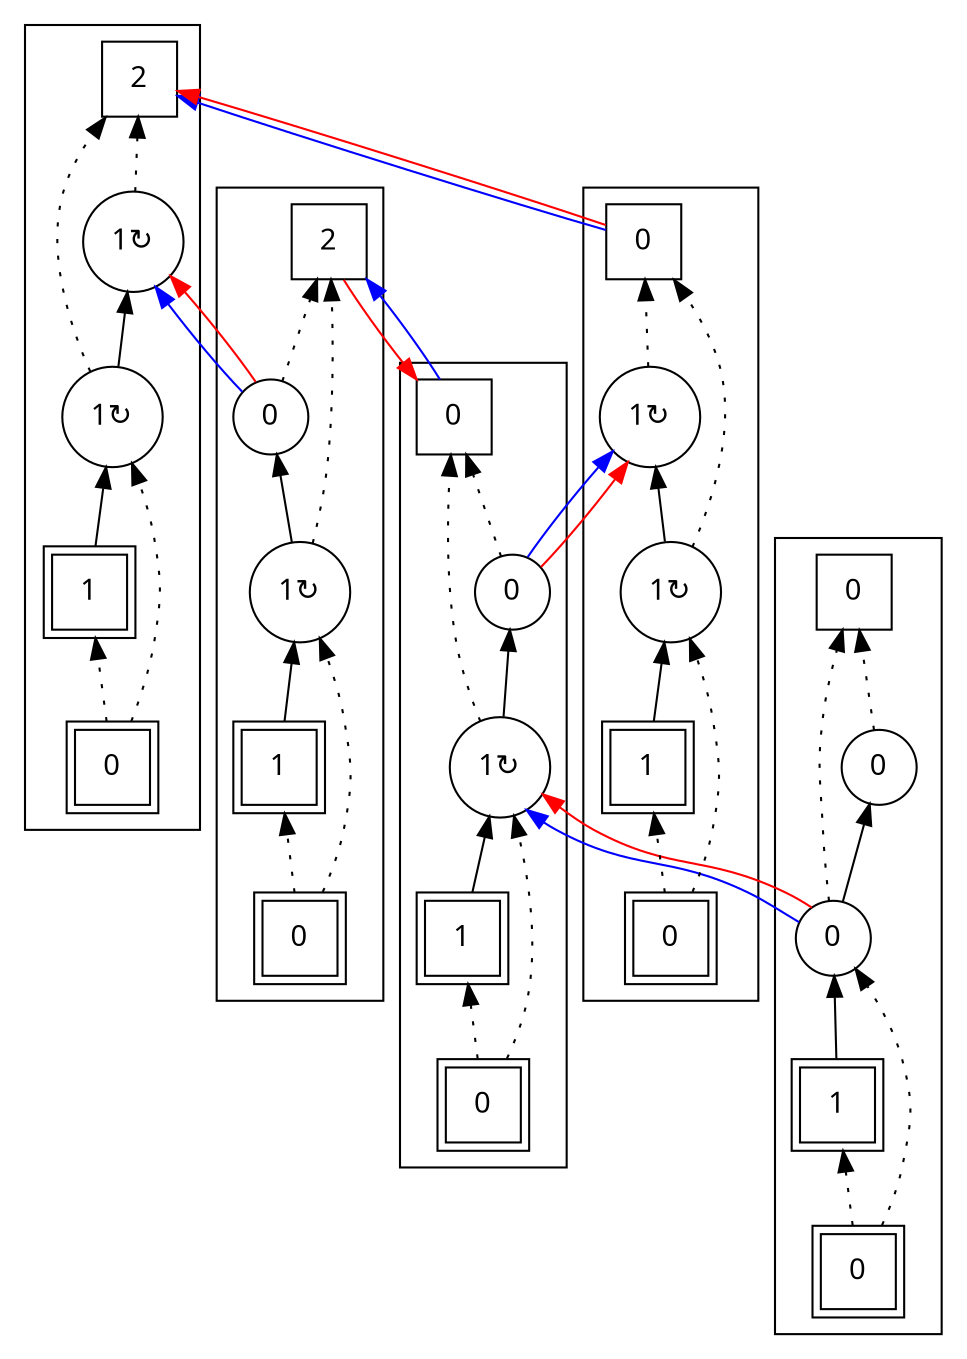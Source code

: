 digraph G {
rankdir = BT;
subgraph cluster_Player1X1XGround0X1XSausage00X1XSausage10X1XIsland0X1X {
Node [ fontname="Apple Symbols"];
Player1X1XGround0X1XSausage00X1XSausage10X1XIsland0X1X_Player[ label ="1"  shape=square peripheries=2 ];
Player1X1XGround0X1XSausage00X1XSausage10X1XIsland0X1X_Ground[ label ="0"  shape=square peripheries=2 ];
Player1X1XGround0X1XSausage00X1XSausage10X1XIsland0X1X_Sausage0[ label ="0"  shape=circle ];
Player1X1XGround0X1XSausage00X1XSausage10X1XIsland0X1X_Island[ label ="0"  shape=square ];
Player1X1XGround0X1XSausage00X1XSausage10X1XIsland0X1X_Sausage1[ label ="0"  shape=circle ];
	"Player1X1XGround0X1XSausage00X1XSausage10X1XIsland0X1X_Ground" -> "Player1X1XGround0X1XSausage00X1XSausage10X1XIsland0X1X_Player" [style=dotted];
	"Player1X1XGround0X1XSausage00X1XSausage10X1XIsland0X1X_Player" -> "Player1X1XGround0X1XSausage00X1XSausage10X1XIsland0X1X_Sausage0";
	"Player1X1XGround0X1XSausage00X1XSausage10X1XIsland0X1X_Ground" -> "Player1X1XGround0X1XSausage00X1XSausage10X1XIsland0X1X_Sausage0" [style=dotted];
	"Player1X1XGround0X1XSausage00X1XSausage10X1XIsland0X1X_Sausage0" -> "Player1X1XGround0X1XSausage00X1XSausage10X1XIsland0X1X_Island" [style=dotted];
	"Player1X1XGround0X1XSausage00X1XSausage10X1XIsland0X1X_Sausage0" -> "Player1X1XGround0X1XSausage00X1XSausage10X1XIsland0X1X_Sausage1";
	"Player1X1XGround0X1XSausage00X1XSausage10X1XIsland0X1X_Sausage1" -> "Player1X1XGround0X1XSausage00X1XSausage10X1XIsland0X1X_Island" [style=dotted];
}
subgraph cluster_Player1X1XGround0X1XSausage01X2XSausage10X1XIsland0X1X {
Node [ fontname="Apple Symbols"];
Player1X1XGround0X1XSausage01X2XSausage10X1XIsland0X1X_Player[ label ="1"  shape=square peripheries=2 ];
Player1X1XGround0X1XSausage01X2XSausage10X1XIsland0X1X_Ground[ label ="0"  shape=square peripheries=2 ];
Player1X1XGround0X1XSausage01X2XSausage10X1XIsland0X1X_Sausage0[ label ="1&#8635;"  shape=circle ];
Player1X1XGround0X1XSausage01X2XSausage10X1XIsland0X1X_Island[ label ="0"  shape=square ];
Player1X1XGround0X1XSausage01X2XSausage10X1XIsland0X1X_Sausage1[ label ="0"  shape=circle ];
	"Player1X1XGround0X1XSausage01X2XSausage10X1XIsland0X1X_Ground" -> "Player1X1XGround0X1XSausage01X2XSausage10X1XIsland0X1X_Player" [style=dotted];
	"Player1X1XGround0X1XSausage01X2XSausage10X1XIsland0X1X_Player" -> "Player1X1XGround0X1XSausage01X2XSausage10X1XIsland0X1X_Sausage0";
	"Player1X1XGround0X1XSausage01X2XSausage10X1XIsland0X1X_Ground" -> "Player1X1XGround0X1XSausage01X2XSausage10X1XIsland0X1X_Sausage0" [style=dotted];
	"Player1X1XGround0X1XSausage01X2XSausage10X1XIsland0X1X_Sausage0" -> "Player1X1XGround0X1XSausage01X2XSausage10X1XIsland0X1X_Island" [style=dotted];
	"Player1X1XGround0X1XSausage01X2XSausage10X1XIsland0X1X_Sausage0" -> "Player1X1XGround0X1XSausage01X2XSausage10X1XIsland0X1X_Sausage1";
	"Player1X1XGround0X1XSausage01X2XSausage10X1XIsland0X1X_Sausage1" -> "Player1X1XGround0X1XSausage01X2XSausage10X1XIsland0X1X_Island" [style=dotted];
}
subgraph cluster_Player1X1XGround0X1XSausage01X2XSausage10X1XIsland2X1X {
Node [ fontname="Apple Symbols"];
Player1X1XGround0X1XSausage01X2XSausage10X1XIsland2X1X_Player[ label ="1"  shape=square peripheries=2 ];
Player1X1XGround0X1XSausage01X2XSausage10X1XIsland2X1X_Ground[ label ="0"  shape=square peripheries=2 ];
Player1X1XGround0X1XSausage01X2XSausage10X1XIsland2X1X_Sausage0[ label ="1&#8635;"  shape=circle ];
Player1X1XGround0X1XSausage01X2XSausage10X1XIsland2X1X_Island[ label ="2"  shape=square ];
Player1X1XGround0X1XSausage01X2XSausage10X1XIsland2X1X_Sausage1[ label ="0"  shape=circle ];
	"Player1X1XGround0X1XSausage01X2XSausage10X1XIsland2X1X_Ground" -> "Player1X1XGround0X1XSausage01X2XSausage10X1XIsland2X1X_Player" [style=dotted];
	"Player1X1XGround0X1XSausage01X2XSausage10X1XIsland2X1X_Player" -> "Player1X1XGround0X1XSausage01X2XSausage10X1XIsland2X1X_Sausage0";
	"Player1X1XGround0X1XSausage01X2XSausage10X1XIsland2X1X_Ground" -> "Player1X1XGround0X1XSausage01X2XSausage10X1XIsland2X1X_Sausage0" [style=dotted];
	"Player1X1XGround0X1XSausage01X2XSausage10X1XIsland2X1X_Sausage0" -> "Player1X1XGround0X1XSausage01X2XSausage10X1XIsland2X1X_Island" [style=dotted];
	"Player1X1XGround0X1XSausage01X2XSausage10X1XIsland2X1X_Sausage0" -> "Player1X1XGround0X1XSausage01X2XSausage10X1XIsland2X1X_Sausage1";
	"Player1X1XGround0X1XSausage01X2XSausage10X1XIsland2X1X_Sausage1" -> "Player1X1XGround0X1XSausage01X2XSausage10X1XIsland2X1X_Island" [style=dotted];
}
subgraph cluster_Player1X1XGround0X1XSausage01X2XSausage11X2XIsland0X1X {
Node [ fontname="Apple Symbols"];
Player1X1XGround0X1XSausage01X2XSausage11X2XIsland0X1X_Player[ label ="1"  shape=square peripheries=2 ];
Player1X1XGround0X1XSausage01X2XSausage11X2XIsland0X1X_Ground[ label ="0"  shape=square peripheries=2 ];
Player1X1XGround0X1XSausage01X2XSausage11X2XIsland0X1X_Sausage0[ label ="1&#8635;"  shape=circle ];
Player1X1XGround0X1XSausage01X2XSausage11X2XIsland0X1X_Island[ label ="0"  shape=square ];
Player1X1XGround0X1XSausage01X2XSausage11X2XIsland0X1X_Sausage1[ label ="1&#8635;"  shape=circle ];
	"Player1X1XGround0X1XSausage01X2XSausage11X2XIsland0X1X_Ground" -> "Player1X1XGround0X1XSausage01X2XSausage11X2XIsland0X1X_Player" [style=dotted];
	"Player1X1XGround0X1XSausage01X2XSausage11X2XIsland0X1X_Player" -> "Player1X1XGround0X1XSausage01X2XSausage11X2XIsland0X1X_Sausage0";
	"Player1X1XGround0X1XSausage01X2XSausage11X2XIsland0X1X_Ground" -> "Player1X1XGround0X1XSausage01X2XSausage11X2XIsland0X1X_Sausage0" [style=dotted];
	"Player1X1XGround0X1XSausage01X2XSausage11X2XIsland0X1X_Sausage0" -> "Player1X1XGround0X1XSausage01X2XSausage11X2XIsland0X1X_Island" [style=dotted];
	"Player1X1XGround0X1XSausage01X2XSausage11X2XIsland0X1X_Sausage0" -> "Player1X1XGround0X1XSausage01X2XSausage11X2XIsland0X1X_Sausage1";
	"Player1X1XGround0X1XSausage01X2XSausage11X2XIsland0X1X_Sausage1" -> "Player1X1XGround0X1XSausage01X2XSausage11X2XIsland0X1X_Island" [style=dotted];
}
subgraph cluster_Player1X1XGround0X1XSausage01X2XSausage11X2XIsland2X1X {
Node [ fontname="Apple Symbols"];
Player1X1XGround0X1XSausage01X2XSausage11X2XIsland2X1X_Player[ label ="1"  shape=square peripheries=2 ];
Player1X1XGround0X1XSausage01X2XSausage11X2XIsland2X1X_Ground[ label ="0"  shape=square peripheries=2 ];
Player1X1XGround0X1XSausage01X2XSausage11X2XIsland2X1X_Sausage0[ label ="1&#8635;"  shape=circle ];
Player1X1XGround0X1XSausage01X2XSausage11X2XIsland2X1X_Island[ label ="2"  shape=square ];
Player1X1XGround0X1XSausage01X2XSausage11X2XIsland2X1X_Sausage1[ label ="1&#8635;"  shape=circle ];
	"Player1X1XGround0X1XSausage01X2XSausage11X2XIsland2X1X_Ground" -> "Player1X1XGround0X1XSausage01X2XSausage11X2XIsland2X1X_Player" [style=dotted];
	"Player1X1XGround0X1XSausage01X2XSausage11X2XIsland2X1X_Player" -> "Player1X1XGround0X1XSausage01X2XSausage11X2XIsland2X1X_Sausage0";
	"Player1X1XGround0X1XSausage01X2XSausage11X2XIsland2X1X_Ground" -> "Player1X1XGround0X1XSausage01X2XSausage11X2XIsland2X1X_Sausage0" [style=dotted];
	"Player1X1XGround0X1XSausage01X2XSausage11X2XIsland2X1X_Sausage0" -> "Player1X1XGround0X1XSausage01X2XSausage11X2XIsland2X1X_Island" [style=dotted];
	"Player1X1XGround0X1XSausage01X2XSausage11X2XIsland2X1X_Sausage0" -> "Player1X1XGround0X1XSausage01X2XSausage11X2XIsland2X1X_Sausage1";
	"Player1X1XGround0X1XSausage01X2XSausage11X2XIsland2X1X_Sausage1" -> "Player1X1XGround0X1XSausage01X2XSausage11X2XIsland2X1X_Island" [style=dotted];
}
	"Player1X1XGround0X1XSausage00X1XSausage10X1XIsland0X1X_Sausage0" -> "Player1X1XGround0X1XSausage01X2XSausage10X1XIsland0X1X_Sausage0" [ ltail = Player1X1XGround0X1XSausage00X1XSausage10X1XIsland0X1X_Sausage0 rtail = Player1X1XGround0X1XSausage01X2XSausage10X1XIsland0X1X_Sausage0 color=blue ];
	"Player1X1XGround0X1XSausage00X1XSausage10X1XIsland0X1X_Sausage0" -> "Player1X1XGround0X1XSausage01X2XSausage10X1XIsland0X1X_Sausage0" [ ltail = Player1X1XGround0X1XSausage00X1XSausage10X1XIsland0X1X_Sausage0 rtail = Player1X1XGround0X1XSausage01X2XSausage10X1XIsland0X1X_Sausage0 color=red ];
	"Player1X1XGround0X1XSausage01X2XSausage10X1XIsland0X1X_Island" -> "Player1X1XGround0X1XSausage01X2XSausage10X1XIsland2X1X_Island" [ ltail = Player1X1XGround0X1XSausage01X2XSausage10X1XIsland0X1X_Island rtail = Player1X1XGround0X1XSausage01X2XSausage10X1XIsland2X1X_Island color=blue ];
	"Player1X1XGround0X1XSausage01X2XSausage10X1XIsland0X1X_Sausage1" -> "Player1X1XGround0X1XSausage01X2XSausage11X2XIsland0X1X_Sausage1" [ ltail = Player1X1XGround0X1XSausage01X2XSausage10X1XIsland0X1X_Sausage1 rtail = Player1X1XGround0X1XSausage01X2XSausage11X2XIsland0X1X_Sausage1 color=blue ];
	"Player1X1XGround0X1XSausage01X2XSausage10X1XIsland0X1X_Sausage1" -> "Player1X1XGround0X1XSausage01X2XSausage11X2XIsland0X1X_Sausage1" [ ltail = Player1X1XGround0X1XSausage01X2XSausage10X1XIsland0X1X_Sausage1 rtail = Player1X1XGround0X1XSausage01X2XSausage11X2XIsland0X1X_Sausage1 color=red ];
	"Player1X1XGround0X1XSausage01X2XSausage10X1XIsland2X1X_Island" -> "Player1X1XGround0X1XSausage01X2XSausage10X1XIsland0X1X_Island" [ ltail = Player1X1XGround0X1XSausage01X2XSausage10X1XIsland2X1X_Island rtail = Player1X1XGround0X1XSausage01X2XSausage10X1XIsland0X1X_Island color=red ];
	"Player1X1XGround0X1XSausage01X2XSausage10X1XIsland2X1X_Sausage1" -> "Player1X1XGround0X1XSausage01X2XSausage11X2XIsland2X1X_Sausage1" [ ltail = Player1X1XGround0X1XSausage01X2XSausage10X1XIsland2X1X_Sausage1 rtail = Player1X1XGround0X1XSausage01X2XSausage11X2XIsland2X1X_Sausage1 color=blue ];
	"Player1X1XGround0X1XSausage01X2XSausage10X1XIsland2X1X_Sausage1" -> "Player1X1XGround0X1XSausage01X2XSausage11X2XIsland2X1X_Sausage1" [ ltail = Player1X1XGround0X1XSausage01X2XSausage10X1XIsland2X1X_Sausage1 rtail = Player1X1XGround0X1XSausage01X2XSausage11X2XIsland2X1X_Sausage1 color=red ];
	"Player1X1XGround0X1XSausage01X2XSausage11X2XIsland0X1X_Island" -> "Player1X1XGround0X1XSausage01X2XSausage11X2XIsland2X1X_Island" [ ltail = Player1X1XGround0X1XSausage01X2XSausage11X2XIsland0X1X_Island rtail = Player1X1XGround0X1XSausage01X2XSausage11X2XIsland2X1X_Island color=blue ];
	"Player1X1XGround0X1XSausage01X2XSausage11X2XIsland0X1X_Island" -> "Player1X1XGround0X1XSausage01X2XSausage11X2XIsland2X1X_Island" [ ltail = Player1X1XGround0X1XSausage01X2XSausage11X2XIsland0X1X_Island rtail = Player1X1XGround0X1XSausage01X2XSausage11X2XIsland2X1X_Island color=red ];
}
